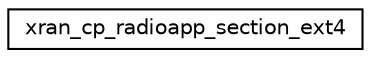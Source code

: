 digraph "Graphical Class Hierarchy"
{
 // LATEX_PDF_SIZE
  edge [fontname="Helvetica",fontsize="10",labelfontname="Helvetica",labelfontsize="10"];
  node [fontname="Helvetica",fontsize="10",shape=record];
  rankdir="LR";
  Node0 [label="xran_cp_radioapp_section_ext4",height=0.2,width=0.4,color="black", fillcolor="white", style="filled",URL="$structxran__cp__radioapp__section__ext4.html",tooltip=" "];
}
